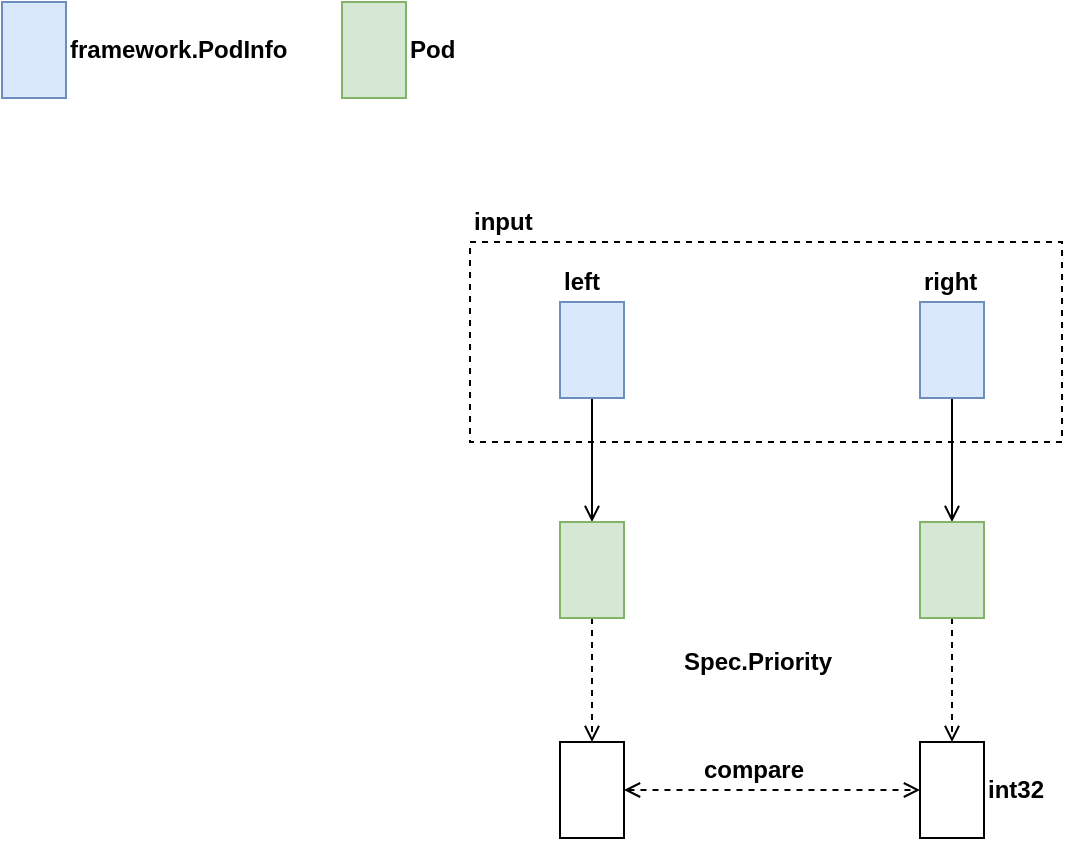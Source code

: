 <mxfile version="12.9.3" type="device" pages="2"><diagram id="z_68N3-uIJIE0QDro470" name="quicksort-less"><mxGraphModel dx="946" dy="725" grid="1" gridSize="10" guides="1" tooltips="1" connect="1" arrows="1" fold="1" page="1" pageScale="1" pageWidth="850" pageHeight="1100" math="0" shadow="0"><root><mxCell id="0"/><mxCell id="1" parent="0"/><mxCell id="KatJ9YTcxpz8f6TGA2Yg-18" value="" style="rounded=0;whiteSpace=wrap;html=1;strokeColor=#000000;fillColor=none;fontSize=12;dashed=1;" parent="1" vertex="1"><mxGeometry x="254" y="140" width="296" height="100" as="geometry"/></mxCell><mxCell id="hcBxRTTk2kr4WZ0vIv4J-4" value="" style="rounded=0;whiteSpace=wrap;html=1;fontSize=16;fillColor=#dae8fc;strokeColor=#6c8ebf;" parent="1" vertex="1"><mxGeometry x="20" y="20" width="32" height="48" as="geometry"/></mxCell><mxCell id="hcBxRTTk2kr4WZ0vIv4J-5" value="framework.PodInfo" style="text;html=1;align=left;verticalAlign=middle;resizable=0;points=[];autosize=1;fontSize=12;fontStyle=1" parent="1" vertex="1"><mxGeometry x="52" y="34" width="120" height="20" as="geometry"/></mxCell><mxCell id="hcBxRTTk2kr4WZ0vIv4J-6" value="" style="rounded=0;whiteSpace=wrap;html=1;fontSize=16;fillColor=#d5e8d4;strokeColor=#82b366;" parent="1" vertex="1"><mxGeometry x="190" y="20" width="32" height="48" as="geometry"/></mxCell><mxCell id="hcBxRTTk2kr4WZ0vIv4J-7" value="Pod" style="text;html=1;align=left;verticalAlign=middle;resizable=0;points=[];autosize=1;fontSize=12;fontStyle=1" parent="1" vertex="1"><mxGeometry x="222" y="34" width="40" height="20" as="geometry"/></mxCell><mxCell id="KatJ9YTcxpz8f6TGA2Yg-8" style="edgeStyle=orthogonalEdgeStyle;rounded=0;orthogonalLoop=1;jettySize=auto;html=1;exitX=0.5;exitY=1;exitDx=0;exitDy=0;entryX=0.5;entryY=0;entryDx=0;entryDy=0;endArrow=open;endFill=0;fontSize=12;" parent="1" source="KatJ9YTcxpz8f6TGA2Yg-1" target="KatJ9YTcxpz8f6TGA2Yg-6" edge="1"><mxGeometry relative="1" as="geometry"/></mxCell><mxCell id="KatJ9YTcxpz8f6TGA2Yg-1" value="" style="rounded=0;whiteSpace=wrap;html=1;fontSize=16;fillColor=#dae8fc;strokeColor=#6c8ebf;" parent="1" vertex="1"><mxGeometry x="299" y="170" width="32" height="48" as="geometry"/></mxCell><mxCell id="KatJ9YTcxpz8f6TGA2Yg-9" style="edgeStyle=orthogonalEdgeStyle;rounded=0;orthogonalLoop=1;jettySize=auto;html=1;exitX=0.5;exitY=1;exitDx=0;exitDy=0;endArrow=open;endFill=0;fontSize=12;" parent="1" source="KatJ9YTcxpz8f6TGA2Yg-2" target="KatJ9YTcxpz8f6TGA2Yg-7" edge="1"><mxGeometry relative="1" as="geometry"/></mxCell><mxCell id="KatJ9YTcxpz8f6TGA2Yg-2" value="" style="rounded=0;whiteSpace=wrap;html=1;fontSize=16;fillColor=#dae8fc;strokeColor=#6c8ebf;" parent="1" vertex="1"><mxGeometry x="479" y="170" width="32" height="48" as="geometry"/></mxCell><mxCell id="KatJ9YTcxpz8f6TGA2Yg-3" value="left" style="text;html=1;align=left;verticalAlign=middle;resizable=0;points=[];autosize=1;fontSize=12;fontStyle=1" parent="1" vertex="1"><mxGeometry x="299" y="150" width="30" height="20" as="geometry"/></mxCell><mxCell id="KatJ9YTcxpz8f6TGA2Yg-4" value="right" style="text;html=1;align=left;verticalAlign=middle;resizable=0;points=[];autosize=1;fontSize=12;fontStyle=1" parent="1" vertex="1"><mxGeometry x="479" y="150" width="40" height="20" as="geometry"/></mxCell><mxCell id="KatJ9YTcxpz8f6TGA2Yg-11" style="edgeStyle=orthogonalEdgeStyle;rounded=0;orthogonalLoop=1;jettySize=auto;html=1;exitX=0.5;exitY=1;exitDx=0;exitDy=0;endArrow=open;endFill=0;fontSize=12;dashed=1;" parent="1" source="KatJ9YTcxpz8f6TGA2Yg-6" target="KatJ9YTcxpz8f6TGA2Yg-10" edge="1"><mxGeometry relative="1" as="geometry"/></mxCell><mxCell id="KatJ9YTcxpz8f6TGA2Yg-6" value="" style="rounded=0;whiteSpace=wrap;html=1;fontSize=16;fillColor=#d5e8d4;strokeColor=#82b366;" parent="1" vertex="1"><mxGeometry x="299" y="280" width="32" height="48" as="geometry"/></mxCell><mxCell id="KatJ9YTcxpz8f6TGA2Yg-13" style="edgeStyle=orthogonalEdgeStyle;rounded=0;orthogonalLoop=1;jettySize=auto;html=1;exitX=0.5;exitY=1;exitDx=0;exitDy=0;entryX=0.5;entryY=0;entryDx=0;entryDy=0;dashed=1;endArrow=open;endFill=0;fontSize=12;" parent="1" source="KatJ9YTcxpz8f6TGA2Yg-7" target="KatJ9YTcxpz8f6TGA2Yg-12" edge="1"><mxGeometry relative="1" as="geometry"/></mxCell><mxCell id="KatJ9YTcxpz8f6TGA2Yg-7" value="" style="rounded=0;whiteSpace=wrap;html=1;fontSize=16;fillColor=#d5e8d4;strokeColor=#82b366;" parent="1" vertex="1"><mxGeometry x="479" y="280" width="32" height="48" as="geometry"/></mxCell><mxCell id="KatJ9YTcxpz8f6TGA2Yg-15" style="edgeStyle=orthogonalEdgeStyle;rounded=0;orthogonalLoop=1;jettySize=auto;html=1;exitX=1;exitY=0.5;exitDx=0;exitDy=0;entryX=0;entryY=0.5;entryDx=0;entryDy=0;dashed=1;endArrow=open;endFill=0;fontSize=12;startArrow=open;startFill=0;" parent="1" source="KatJ9YTcxpz8f6TGA2Yg-10" target="KatJ9YTcxpz8f6TGA2Yg-12" edge="1"><mxGeometry relative="1" as="geometry"/></mxCell><mxCell id="KatJ9YTcxpz8f6TGA2Yg-10" value="" style="rounded=0;whiteSpace=wrap;html=1;fontSize=16;fillColor=#ffffff;strokeColor=#000000;" parent="1" vertex="1"><mxGeometry x="299" y="390" width="32" height="48" as="geometry"/></mxCell><mxCell id="KatJ9YTcxpz8f6TGA2Yg-12" value="" style="rounded=0;whiteSpace=wrap;html=1;fontSize=16;fillColor=#ffffff;strokeColor=#000000;" parent="1" vertex="1"><mxGeometry x="479" y="390" width="32" height="48" as="geometry"/></mxCell><mxCell id="KatJ9YTcxpz8f6TGA2Yg-14" value="Spec.Priority" style="text;html=1;align=left;verticalAlign=middle;resizable=0;points=[];autosize=1;fontSize=12;fontStyle=1" parent="1" vertex="1"><mxGeometry x="359" y="340" width="90" height="20" as="geometry"/></mxCell><mxCell id="KatJ9YTcxpz8f6TGA2Yg-16" value="compare" style="text;html=1;align=left;verticalAlign=middle;resizable=0;points=[];autosize=1;fontSize=12;fontStyle=1" parent="1" vertex="1"><mxGeometry x="369" y="394" width="70" height="20" as="geometry"/></mxCell><mxCell id="KatJ9YTcxpz8f6TGA2Yg-17" value="int32" style="text;html=1;align=left;verticalAlign=middle;resizable=0;points=[];autosize=1;fontSize=12;fontStyle=1" parent="1" vertex="1"><mxGeometry x="511" y="404" width="40" height="20" as="geometry"/></mxCell><mxCell id="KatJ9YTcxpz8f6TGA2Yg-19" value="input" style="text;html=1;align=left;verticalAlign=middle;resizable=0;points=[];autosize=1;fontSize=12;fontStyle=1" parent="1" vertex="1"><mxGeometry x="254" y="120" width="40" height="20" as="geometry"/></mxCell></root></mxGraphModel></diagram><diagram id="NQ2Q9s-YbSw-MrTiZJSi" name="inter-pod-affinity-pre-filter"><mxGraphModel dx="946" dy="725" grid="1" gridSize="10" guides="1" tooltips="1" connect="1" arrows="1" fold="1" page="1" pageScale="1" pageWidth="850" pageHeight="1100" math="0" shadow="0"><root><mxCell id="qXYe4edhPtSDa-ABMHaw-0"/><mxCell id="qXYe4edhPtSDa-ABMHaw-1" parent="qXYe4edhPtSDa-ABMHaw-0"/><mxCell id="0ABhFJFhvgp7P5f9Vp-n-67" style="edgeStyle=orthogonalEdgeStyle;rounded=0;orthogonalLoop=1;jettySize=auto;html=1;exitX=0.5;exitY=1;exitDx=0;exitDy=0;dashed=1;endArrow=open;endFill=0;" edge="1" parent="qXYe4edhPtSDa-ABMHaw-1" source="0ABhFJFhvgp7P5f9Vp-n-66" target="0ABhFJFhvgp7P5f9Vp-n-68"><mxGeometry relative="1" as="geometry"><mxPoint x="333" y="1190" as="targetPoint"/></mxGeometry></mxCell><mxCell id="0ABhFJFhvgp7P5f9Vp-n-66" value="" style="rounded=0;whiteSpace=wrap;html=1;strokeColor=#000000;fillColor=none;fontSize=12;dashed=1;" vertex="1" parent="qXYe4edhPtSDa-ABMHaw-1"><mxGeometry x="86" y="510" width="494" height="590" as="geometry"/></mxCell><mxCell id="0ABhFJFhvgp7P5f9Vp-n-63" value="" style="rounded=0;whiteSpace=wrap;html=1;strokeColor=#000000;fillColor=none;fontSize=12;dashed=1;" vertex="1" parent="qXYe4edhPtSDa-ABMHaw-1"><mxGeometry x="104" y="708" width="446" height="372" as="geometry"/></mxCell><mxCell id="0ABhFJFhvgp7P5f9Vp-n-64" style="edgeStyle=orthogonalEdgeStyle;rounded=0;orthogonalLoop=1;jettySize=auto;html=1;exitX=0;exitY=0.5;exitDx=0;exitDy=0;entryX=1;entryY=0.5;entryDx=0;entryDy=0;dashed=1;endArrow=open;endFill=0;" edge="1" parent="qXYe4edhPtSDa-ABMHaw-1" source="0ABhFJFhvgp7P5f9Vp-n-58" target="0ABhFJFhvgp7P5f9Vp-n-63"><mxGeometry relative="1" as="geometry"><mxPoint x="700" y="894" as="sourcePoint"/></mxGeometry></mxCell><mxCell id="0ABhFJFhvgp7P5f9Vp-n-31" value="" style="rounded=0;whiteSpace=wrap;html=1;strokeColor=#000000;fillColor=none;fontSize=12;dashed=1;" vertex="1" parent="qXYe4edhPtSDa-ABMHaw-1"><mxGeometry x="122" y="540" width="410" height="126" as="geometry"/></mxCell><mxCell id="0ABhFJFhvgp7P5f9Vp-n-30" value="map" style="edgeStyle=orthogonalEdgeStyle;rounded=0;orthogonalLoop=1;jettySize=auto;html=1;exitX=1;exitY=0.5;exitDx=0;exitDy=0;entryX=0;entryY=0.5;entryDx=0;entryDy=0;dashed=1;endArrow=open;endFill=0;" edge="1" parent="qXYe4edhPtSDa-ABMHaw-1" source="0ABhFJFhvgp7P5f9Vp-n-26" target="0ABhFJFhvgp7P5f9Vp-n-28"><mxGeometry relative="1" as="geometry"/></mxCell><mxCell id="0ABhFJFhvgp7P5f9Vp-n-26" value="" style="rounded=0;whiteSpace=wrap;html=1;strokeColor=#000000;fillColor=none;fontSize=12;dashed=1;" vertex="1" parent="qXYe4edhPtSDa-ABMHaw-1"><mxGeometry x="139" y="567" width="200" height="86" as="geometry"/></mxCell><mxCell id="lxeEXLFa2IKg_A5qeWPf-0" value="" style="rounded=0;whiteSpace=wrap;html=1;strokeColor=#000000;fillColor=none;fontSize=12;dashed=1;" vertex="1" parent="qXYe4edhPtSDa-ABMHaw-1"><mxGeometry x="110" y="150" width="160" height="86" as="geometry"/></mxCell><mxCell id="0ABhFJFhvgp7P5f9Vp-n-34" style="edgeStyle=orthogonalEdgeStyle;rounded=0;orthogonalLoop=1;jettySize=auto;html=1;exitX=1;exitY=0.5;exitDx=0;exitDy=0;entryX=1;entryY=0.5;entryDx=0;entryDy=0;dashed=1;endArrow=open;endFill=0;" edge="1" parent="qXYe4edhPtSDa-ABMHaw-1" source="0ABhFJFhvgp7P5f9Vp-n-8" target="0ABhFJFhvgp7P5f9Vp-n-31"><mxGeometry relative="1" as="geometry"/></mxCell><mxCell id="0ABhFJFhvgp7P5f9Vp-n-65" style="edgeStyle=orthogonalEdgeStyle;rounded=0;orthogonalLoop=1;jettySize=auto;html=1;exitX=1;exitY=0.25;exitDx=0;exitDy=0;dashed=1;endArrow=open;endFill=0;entryX=1.002;entryY=0.403;entryDx=0;entryDy=0;entryPerimeter=0;" edge="1" parent="qXYe4edhPtSDa-ABMHaw-1" source="0ABhFJFhvgp7P5f9Vp-n-8" target="0ABhFJFhvgp7P5f9Vp-n-63"><mxGeometry relative="1" as="geometry"><mxPoint x="650" y="790" as="targetPoint"/><Array as="points"><mxPoint x="680" y="172"/><mxPoint x="680" y="858"/></Array></mxGeometry></mxCell><mxCell id="0ABhFJFhvgp7P5f9Vp-n-8" value="" style="rounded=0;whiteSpace=wrap;html=1;strokeColor=#000000;fillColor=none;fontSize=12;dashed=1;" vertex="1" parent="qXYe4edhPtSDa-ABMHaw-1"><mxGeometry x="432" y="150" width="160" height="86" as="geometry"/></mxCell><mxCell id="0ABhFJFhvgp7P5f9Vp-n-9" style="edgeStyle=orthogonalEdgeStyle;rounded=0;orthogonalLoop=1;jettySize=auto;html=1;exitX=1;exitY=0.5;exitDx=0;exitDy=0;entryX=0;entryY=0.5;entryDx=0;entryDy=0;dashed=1;endArrow=open;endFill=0;" edge="1" parent="qXYe4edhPtSDa-ABMHaw-1" source="9YLjIQHBc-fhzEn2HfvI-0" target="0ABhFJFhvgp7P5f9Vp-n-8"><mxGeometry relative="1" as="geometry"/></mxCell><mxCell id="0ABhFJFhvgp7P5f9Vp-n-18" style="edgeStyle=orthogonalEdgeStyle;rounded=0;orthogonalLoop=1;jettySize=auto;html=1;exitX=0.75;exitY=1;exitDx=0;exitDy=0;entryX=0;entryY=0.5;entryDx=0;entryDy=0;dashed=1;endArrow=open;endFill=0;" edge="1" parent="qXYe4edhPtSDa-ABMHaw-1" source="9YLjIQHBc-fhzEn2HfvI-0" target="0ABhFJFhvgp7P5f9Vp-n-12"><mxGeometry relative="1" as="geometry"/></mxCell><mxCell id="9YLjIQHBc-fhzEn2HfvI-0" value="SharedLister" style="rounded=0;whiteSpace=wrap;html=1;fontSize=16;fillColor=#ffffff;strokeColor=#000000;dashed=1;" vertex="1" parent="qXYe4edhPtSDa-ABMHaw-1"><mxGeometry x="126" y="169" width="128" height="48" as="geometry"/></mxCell><mxCell id="uoaVBL6Mu5cKkD0flboK-0" value="InterPodAffinity" style="text;html=1;align=left;verticalAlign=middle;resizable=0;points=[];autosize=1;fontSize=12;fontStyle=1" vertex="1" parent="qXYe4edhPtSDa-ABMHaw-1"><mxGeometry x="110" y="130" width="110" height="20" as="geometry"/></mxCell><mxCell id="0ABhFJFhvgp7P5f9Vp-n-0" value="" style="rounded=0;whiteSpace=wrap;html=1;fontSize=16;fillColor=#dae8fc;strokeColor=#6c8ebf;" vertex="1" parent="qXYe4edhPtSDa-ABMHaw-1"><mxGeometry x="20" y="20" width="32" height="48" as="geometry"/></mxCell><mxCell id="0ABhFJFhvgp7P5f9Vp-n-1" value="NodeInfo" style="text;html=1;align=left;verticalAlign=middle;resizable=0;points=[];autosize=1;fontSize=12;fontStyle=1" vertex="1" parent="qXYe4edhPtSDa-ABMHaw-1"><mxGeometry x="52" y="34" width="70" height="20" as="geometry"/></mxCell><mxCell id="0ABhFJFhvgp7P5f9Vp-n-2" value="" style="rounded=0;whiteSpace=wrap;html=1;fontSize=16;fillColor=#d5e8d4;strokeColor=#82b366;" vertex="1" parent="qXYe4edhPtSDa-ABMHaw-1"><mxGeometry x="160" y="20" width="32" height="48" as="geometry"/></mxCell><mxCell id="0ABhFJFhvgp7P5f9Vp-n-3" value="Pod" style="text;html=1;align=left;verticalAlign=middle;resizable=0;points=[];autosize=1;fontSize=12;fontStyle=1" vertex="1" parent="qXYe4edhPtSDa-ABMHaw-1"><mxGeometry x="192" y="34" width="40" height="20" as="geometry"/></mxCell><mxCell id="0ABhFJFhvgp7P5f9Vp-n-4" value="" style="rounded=0;whiteSpace=wrap;html=1;fontSize=16;fillColor=#dae8fc;strokeColor=#6c8ebf;" vertex="1" parent="qXYe4edhPtSDa-ABMHaw-1"><mxGeometry x="448" y="169" width="32" height="48" as="geometry"/></mxCell><mxCell id="0ABhFJFhvgp7P5f9Vp-n-5" value="" style="rounded=0;whiteSpace=wrap;html=1;fontSize=16;fillColor=#dae8fc;strokeColor=#6c8ebf;" vertex="1" parent="qXYe4edhPtSDa-ABMHaw-1"><mxGeometry x="480" y="169" width="32" height="48" as="geometry"/></mxCell><mxCell id="0ABhFJFhvgp7P5f9Vp-n-6" value="" style="rounded=0;whiteSpace=wrap;html=1;fontSize=16;fillColor=#dae8fc;strokeColor=#6c8ebf;" vertex="1" parent="qXYe4edhPtSDa-ABMHaw-1"><mxGeometry x="512" y="169" width="32" height="48" as="geometry"/></mxCell><mxCell id="0ABhFJFhvgp7P5f9Vp-n-7" value="" style="rounded=0;whiteSpace=wrap;html=1;fontSize=16;fillColor=#dae8fc;strokeColor=#6c8ebf;" vertex="1" parent="qXYe4edhPtSDa-ABMHaw-1"><mxGeometry x="544" y="169" width="32" height="48" as="geometry"/></mxCell><mxCell id="0ABhFJFhvgp7P5f9Vp-n-10" value="allNodes" style="text;html=1;align=left;verticalAlign=middle;resizable=0;points=[];autosize=1;fontSize=12;fontStyle=1" vertex="1" parent="qXYe4edhPtSDa-ABMHaw-1"><mxGeometry x="432" y="130" width="70" height="20" as="geometry"/></mxCell><mxCell id="0ABhFJFhvgp7P5f9Vp-n-11" value="list from remote server" style="text;html=1;align=left;verticalAlign=middle;resizable=0;points=[];autosize=1;fontSize=12;fontStyle=1" vertex="1" parent="qXYe4edhPtSDa-ABMHaw-1"><mxGeometry x="282" y="173" width="150" height="20" as="geometry"/></mxCell><mxCell id="0ABhFJFhvgp7P5f9Vp-n-33" style="edgeStyle=orthogonalEdgeStyle;rounded=0;orthogonalLoop=1;jettySize=auto;html=1;exitX=1;exitY=0.75;exitDx=0;exitDy=0;entryX=1;entryY=0.25;entryDx=0;entryDy=0;dashed=1;endArrow=open;endFill=0;" edge="1" parent="qXYe4edhPtSDa-ABMHaw-1" source="0ABhFJFhvgp7P5f9Vp-n-12" target="0ABhFJFhvgp7P5f9Vp-n-31"><mxGeometry relative="1" as="geometry"/></mxCell><mxCell id="0ABhFJFhvgp7P5f9Vp-n-12" value="" style="rounded=0;whiteSpace=wrap;html=1;strokeColor=#000000;fillColor=none;fontSize=12;dashed=1;" vertex="1" parent="qXYe4edhPtSDa-ABMHaw-1"><mxGeometry x="432" y="363" width="100" height="80" as="geometry"/></mxCell><mxCell id="0ABhFJFhvgp7P5f9Vp-n-13" value="" style="rounded=0;whiteSpace=wrap;html=1;fontSize=16;fillColor=#dae8fc;strokeColor=#6c8ebf;" vertex="1" parent="qXYe4edhPtSDa-ABMHaw-1"><mxGeometry x="450" y="379" width="32" height="48" as="geometry"/></mxCell><mxCell id="0ABhFJFhvgp7P5f9Vp-n-14" value="" style="rounded=0;whiteSpace=wrap;html=1;fontSize=16;fillColor=#dae8fc;strokeColor=#6c8ebf;" vertex="1" parent="qXYe4edhPtSDa-ABMHaw-1"><mxGeometry x="482" y="379" width="32" height="48" as="geometry"/></mxCell><mxCell id="0ABhFJFhvgp7P5f9Vp-n-17" value="havePodsWithAffinityNode" style="text;html=1;align=left;verticalAlign=middle;resizable=0;points=[];autosize=1;fontSize=12;fontStyle=1" vertex="1" parent="qXYe4edhPtSDa-ABMHaw-1"><mxGeometry x="432" y="343" width="170" height="20" as="geometry"/></mxCell><mxCell id="0ABhFJFhvgp7P5f9Vp-n-19" value="list from remote server" style="text;html=1;align=left;verticalAlign=middle;resizable=0;points=[];autosize=1;fontSize=12;fontStyle=1" vertex="1" parent="qXYe4edhPtSDa-ABMHaw-1"><mxGeometry x="222" y="290" width="150" height="20" as="geometry"/></mxCell><mxCell id="0ABhFJFhvgp7P5f9Vp-n-20" value="" style="rounded=0;whiteSpace=wrap;html=1;fontSize=16;fillColor=#fff2cc;strokeColor=#d6b656;" vertex="1" parent="qXYe4edhPtSDa-ABMHaw-1"><mxGeometry x="260" y="20" width="32" height="48" as="geometry"/></mxCell><mxCell id="0ABhFJFhvgp7P5f9Vp-n-21" value="string" style="text;html=1;align=left;verticalAlign=middle;resizable=0;points=[];autosize=1;fontSize=12;fontStyle=1" vertex="1" parent="qXYe4edhPtSDa-ABMHaw-1"><mxGeometry x="292" y="34" width="50" height="20" as="geometry"/></mxCell><mxCell id="0ABhFJFhvgp7P5f9Vp-n-22" value="" style="rounded=0;whiteSpace=wrap;html=1;fontSize=16;fillColor=#fff2cc;strokeColor=#d6b656;" vertex="1" parent="qXYe4edhPtSDa-ABMHaw-1"><mxGeometry x="162" y="586" width="32" height="48" as="geometry"/></mxCell><mxCell id="0ABhFJFhvgp7P5f9Vp-n-23" value="" style="rounded=0;whiteSpace=wrap;html=1;fontSize=16;fillColor=#fff2cc;strokeColor=#d6b656;" vertex="1" parent="qXYe4edhPtSDa-ABMHaw-1"><mxGeometry x="252" y="586" width="32" height="48" as="geometry"/></mxCell><mxCell id="0ABhFJFhvgp7P5f9Vp-n-24" value="key" style="text;html=1;align=left;verticalAlign=middle;resizable=0;points=[];autosize=1;fontSize=12;fontStyle=1" vertex="1" parent="qXYe4edhPtSDa-ABMHaw-1"><mxGeometry x="194" y="600" width="40" height="20" as="geometry"/></mxCell><mxCell id="0ABhFJFhvgp7P5f9Vp-n-25" value="value" style="text;html=1;align=left;verticalAlign=middle;resizable=0;points=[];autosize=1;fontSize=12;fontStyle=1" vertex="1" parent="qXYe4edhPtSDa-ABMHaw-1"><mxGeometry x="284" y="600" width="50" height="20" as="geometry"/></mxCell><mxCell id="0ABhFJFhvgp7P5f9Vp-n-27" value="topologyPair" style="text;html=1;align=left;verticalAlign=middle;resizable=0;points=[];autosize=1;fontSize=12;fontStyle=1" vertex="1" parent="qXYe4edhPtSDa-ABMHaw-1"><mxGeometry x="139" y="547" width="90" height="20" as="geometry"/></mxCell><mxCell id="0ABhFJFhvgp7P5f9Vp-n-28" value="" style="rounded=0;whiteSpace=wrap;html=1;fontSize=16;fillColor=#ffffff;strokeColor=#000000;" vertex="1" parent="qXYe4edhPtSDa-ABMHaw-1"><mxGeometry x="452" y="586" width="32" height="48" as="geometry"/></mxCell><mxCell id="0ABhFJFhvgp7P5f9Vp-n-29" value="int64" style="text;html=1;align=left;verticalAlign=middle;resizable=0;points=[];autosize=1;fontSize=12;fontStyle=1" vertex="1" parent="qXYe4edhPtSDa-ABMHaw-1"><mxGeometry x="484" y="600" width="40" height="20" as="geometry"/></mxCell><mxCell id="0ABhFJFhvgp7P5f9Vp-n-35" value="existingPodsAntiAffinityNode" style="text;html=1;align=left;verticalAlign=middle;resizable=0;points=[];autosize=1;fontSize=12;fontStyle=1" vertex="1" parent="qXYe4edhPtSDa-ABMHaw-1"><mxGeometry x="122" y="520" width="180" height="20" as="geometry"/></mxCell><mxCell id="0ABhFJFhvgp7P5f9Vp-n-36" value="" style="rounded=0;whiteSpace=wrap;html=1;strokeColor=#000000;fillColor=none;fontSize=12;dashed=1;" vertex="1" parent="qXYe4edhPtSDa-ABMHaw-1"><mxGeometry x="122" y="740" width="410" height="126" as="geometry"/></mxCell><mxCell id="0ABhFJFhvgp7P5f9Vp-n-37" value="map" style="edgeStyle=orthogonalEdgeStyle;rounded=0;orthogonalLoop=1;jettySize=auto;html=1;exitX=1;exitY=0.5;exitDx=0;exitDy=0;entryX=0;entryY=0.5;entryDx=0;entryDy=0;dashed=1;endArrow=open;endFill=0;" edge="1" parent="qXYe4edhPtSDa-ABMHaw-1" source="0ABhFJFhvgp7P5f9Vp-n-38" target="0ABhFJFhvgp7P5f9Vp-n-44"><mxGeometry relative="1" as="geometry"/></mxCell><mxCell id="0ABhFJFhvgp7P5f9Vp-n-38" value="" style="rounded=0;whiteSpace=wrap;html=1;strokeColor=#000000;fillColor=none;fontSize=12;dashed=1;" vertex="1" parent="qXYe4edhPtSDa-ABMHaw-1"><mxGeometry x="139" y="767" width="200" height="86" as="geometry"/></mxCell><mxCell id="0ABhFJFhvgp7P5f9Vp-n-39" value="" style="rounded=0;whiteSpace=wrap;html=1;fontSize=16;fillColor=#fff2cc;strokeColor=#d6b656;" vertex="1" parent="qXYe4edhPtSDa-ABMHaw-1"><mxGeometry x="162" y="786" width="32" height="48" as="geometry"/></mxCell><mxCell id="0ABhFJFhvgp7P5f9Vp-n-40" value="" style="rounded=0;whiteSpace=wrap;html=1;fontSize=16;fillColor=#fff2cc;strokeColor=#d6b656;" vertex="1" parent="qXYe4edhPtSDa-ABMHaw-1"><mxGeometry x="252" y="786" width="32" height="48" as="geometry"/></mxCell><mxCell id="0ABhFJFhvgp7P5f9Vp-n-41" value="key" style="text;html=1;align=left;verticalAlign=middle;resizable=0;points=[];autosize=1;fontSize=12;fontStyle=1" vertex="1" parent="qXYe4edhPtSDa-ABMHaw-1"><mxGeometry x="194" y="800" width="40" height="20" as="geometry"/></mxCell><mxCell id="0ABhFJFhvgp7P5f9Vp-n-42" value="value" style="text;html=1;align=left;verticalAlign=middle;resizable=0;points=[];autosize=1;fontSize=12;fontStyle=1" vertex="1" parent="qXYe4edhPtSDa-ABMHaw-1"><mxGeometry x="284" y="800" width="50" height="20" as="geometry"/></mxCell><mxCell id="0ABhFJFhvgp7P5f9Vp-n-43" value="topologyPair" style="text;html=1;align=left;verticalAlign=middle;resizable=0;points=[];autosize=1;fontSize=12;fontStyle=1" vertex="1" parent="qXYe4edhPtSDa-ABMHaw-1"><mxGeometry x="139" y="747" width="90" height="20" as="geometry"/></mxCell><mxCell id="0ABhFJFhvgp7P5f9Vp-n-44" value="" style="rounded=0;whiteSpace=wrap;html=1;fontSize=16;fillColor=#ffffff;strokeColor=#000000;" vertex="1" parent="qXYe4edhPtSDa-ABMHaw-1"><mxGeometry x="452" y="786" width="32" height="48" as="geometry"/></mxCell><mxCell id="0ABhFJFhvgp7P5f9Vp-n-45" value="int64" style="text;html=1;align=left;verticalAlign=middle;resizable=0;points=[];autosize=1;fontSize=12;fontStyle=1" vertex="1" parent="qXYe4edhPtSDa-ABMHaw-1"><mxGeometry x="484" y="800" width="40" height="20" as="geometry"/></mxCell><mxCell id="0ABhFJFhvgp7P5f9Vp-n-46" value="incomingPodsAffinityNode" style="text;html=1;align=left;verticalAlign=middle;resizable=0;points=[];autosize=1;fontSize=12;fontStyle=1" vertex="1" parent="qXYe4edhPtSDa-ABMHaw-1"><mxGeometry x="122" y="720" width="170" height="20" as="geometry"/></mxCell><mxCell id="0ABhFJFhvgp7P5f9Vp-n-47" value="" style="rounded=0;whiteSpace=wrap;html=1;strokeColor=#000000;fillColor=none;fontSize=12;dashed=1;" vertex="1" parent="qXYe4edhPtSDa-ABMHaw-1"><mxGeometry x="122" y="940" width="410" height="126" as="geometry"/></mxCell><mxCell id="0ABhFJFhvgp7P5f9Vp-n-48" value="map" style="edgeStyle=orthogonalEdgeStyle;rounded=0;orthogonalLoop=1;jettySize=auto;html=1;exitX=1;exitY=0.5;exitDx=0;exitDy=0;entryX=0;entryY=0.5;entryDx=0;entryDy=0;dashed=1;endArrow=open;endFill=0;" edge="1" parent="qXYe4edhPtSDa-ABMHaw-1" source="0ABhFJFhvgp7P5f9Vp-n-49" target="0ABhFJFhvgp7P5f9Vp-n-55"><mxGeometry relative="1" as="geometry"/></mxCell><mxCell id="0ABhFJFhvgp7P5f9Vp-n-49" value="" style="rounded=0;whiteSpace=wrap;html=1;strokeColor=#000000;fillColor=none;fontSize=12;dashed=1;" vertex="1" parent="qXYe4edhPtSDa-ABMHaw-1"><mxGeometry x="139" y="967" width="200" height="86" as="geometry"/></mxCell><mxCell id="0ABhFJFhvgp7P5f9Vp-n-50" value="" style="rounded=0;whiteSpace=wrap;html=1;fontSize=16;fillColor=#fff2cc;strokeColor=#d6b656;" vertex="1" parent="qXYe4edhPtSDa-ABMHaw-1"><mxGeometry x="162" y="986" width="32" height="48" as="geometry"/></mxCell><mxCell id="0ABhFJFhvgp7P5f9Vp-n-51" value="" style="rounded=0;whiteSpace=wrap;html=1;fontSize=16;fillColor=#fff2cc;strokeColor=#d6b656;" vertex="1" parent="qXYe4edhPtSDa-ABMHaw-1"><mxGeometry x="252" y="986" width="32" height="48" as="geometry"/></mxCell><mxCell id="0ABhFJFhvgp7P5f9Vp-n-52" value="key" style="text;html=1;align=left;verticalAlign=middle;resizable=0;points=[];autosize=1;fontSize=12;fontStyle=1" vertex="1" parent="qXYe4edhPtSDa-ABMHaw-1"><mxGeometry x="194" y="1000" width="40" height="20" as="geometry"/></mxCell><mxCell id="0ABhFJFhvgp7P5f9Vp-n-53" value="value" style="text;html=1;align=left;verticalAlign=middle;resizable=0;points=[];autosize=1;fontSize=12;fontStyle=1" vertex="1" parent="qXYe4edhPtSDa-ABMHaw-1"><mxGeometry x="284" y="1000" width="50" height="20" as="geometry"/></mxCell><mxCell id="0ABhFJFhvgp7P5f9Vp-n-54" value="topologyPair" style="text;html=1;align=left;verticalAlign=middle;resizable=0;points=[];autosize=1;fontSize=12;fontStyle=1" vertex="1" parent="qXYe4edhPtSDa-ABMHaw-1"><mxGeometry x="139" y="947" width="90" height="20" as="geometry"/></mxCell><mxCell id="0ABhFJFhvgp7P5f9Vp-n-55" value="" style="rounded=0;whiteSpace=wrap;html=1;fontSize=16;fillColor=#ffffff;strokeColor=#000000;" vertex="1" parent="qXYe4edhPtSDa-ABMHaw-1"><mxGeometry x="452" y="986" width="32" height="48" as="geometry"/></mxCell><mxCell id="0ABhFJFhvgp7P5f9Vp-n-56" value="int64" style="text;html=1;align=left;verticalAlign=middle;resizable=0;points=[];autosize=1;fontSize=12;fontStyle=1" vertex="1" parent="qXYe4edhPtSDa-ABMHaw-1"><mxGeometry x="484" y="1000" width="40" height="20" as="geometry"/></mxCell><mxCell id="0ABhFJFhvgp7P5f9Vp-n-57" value="incomingPodsAntiAffinityNode" style="text;html=1;align=left;verticalAlign=middle;resizable=0;points=[];autosize=1;fontSize=12;fontStyle=1" vertex="1" parent="qXYe4edhPtSDa-ABMHaw-1"><mxGeometry x="122" y="920" width="190" height="20" as="geometry"/></mxCell><mxCell id="0ABhFJFhvgp7P5f9Vp-n-58" value="" style="rounded=0;whiteSpace=wrap;html=1;fontSize=16;fillColor=#d5e8d4;strokeColor=#82b366;" vertex="1" parent="qXYe4edhPtSDa-ABMHaw-1"><mxGeometry x="704" y="870" width="32" height="48" as="geometry"/></mxCell><mxCell id="0ABhFJFhvgp7P5f9Vp-n-62" value="pod" style="text;html=1;align=left;verticalAlign=middle;resizable=0;points=[];autosize=1;fontSize=12;fontStyle=1" vertex="1" parent="qXYe4edhPtSDa-ABMHaw-1"><mxGeometry x="704" y="850" width="40" height="20" as="geometry"/></mxCell><mxCell id="0ABhFJFhvgp7P5f9Vp-n-68" value="CycleState" style="text;html=1;align=left;verticalAlign=middle;resizable=0;points=[];autosize=1;fontSize=12;fontStyle=1" vertex="1" parent="qXYe4edhPtSDa-ABMHaw-1"><mxGeometry x="293" y="1200" width="80" height="20" as="geometry"/></mxCell><mxCell id="0ABhFJFhvgp7P5f9Vp-n-69" value="PreFilterInterPodAffinity" style="text;html=1;align=left;verticalAlign=middle;resizable=0;points=[];autosize=1;fontSize=12;fontStyle=1" vertex="1" parent="qXYe4edhPtSDa-ABMHaw-1"><mxGeometry x="339" y="1140" width="150" height="20" as="geometry"/></mxCell></root></mxGraphModel></diagram></mxfile>